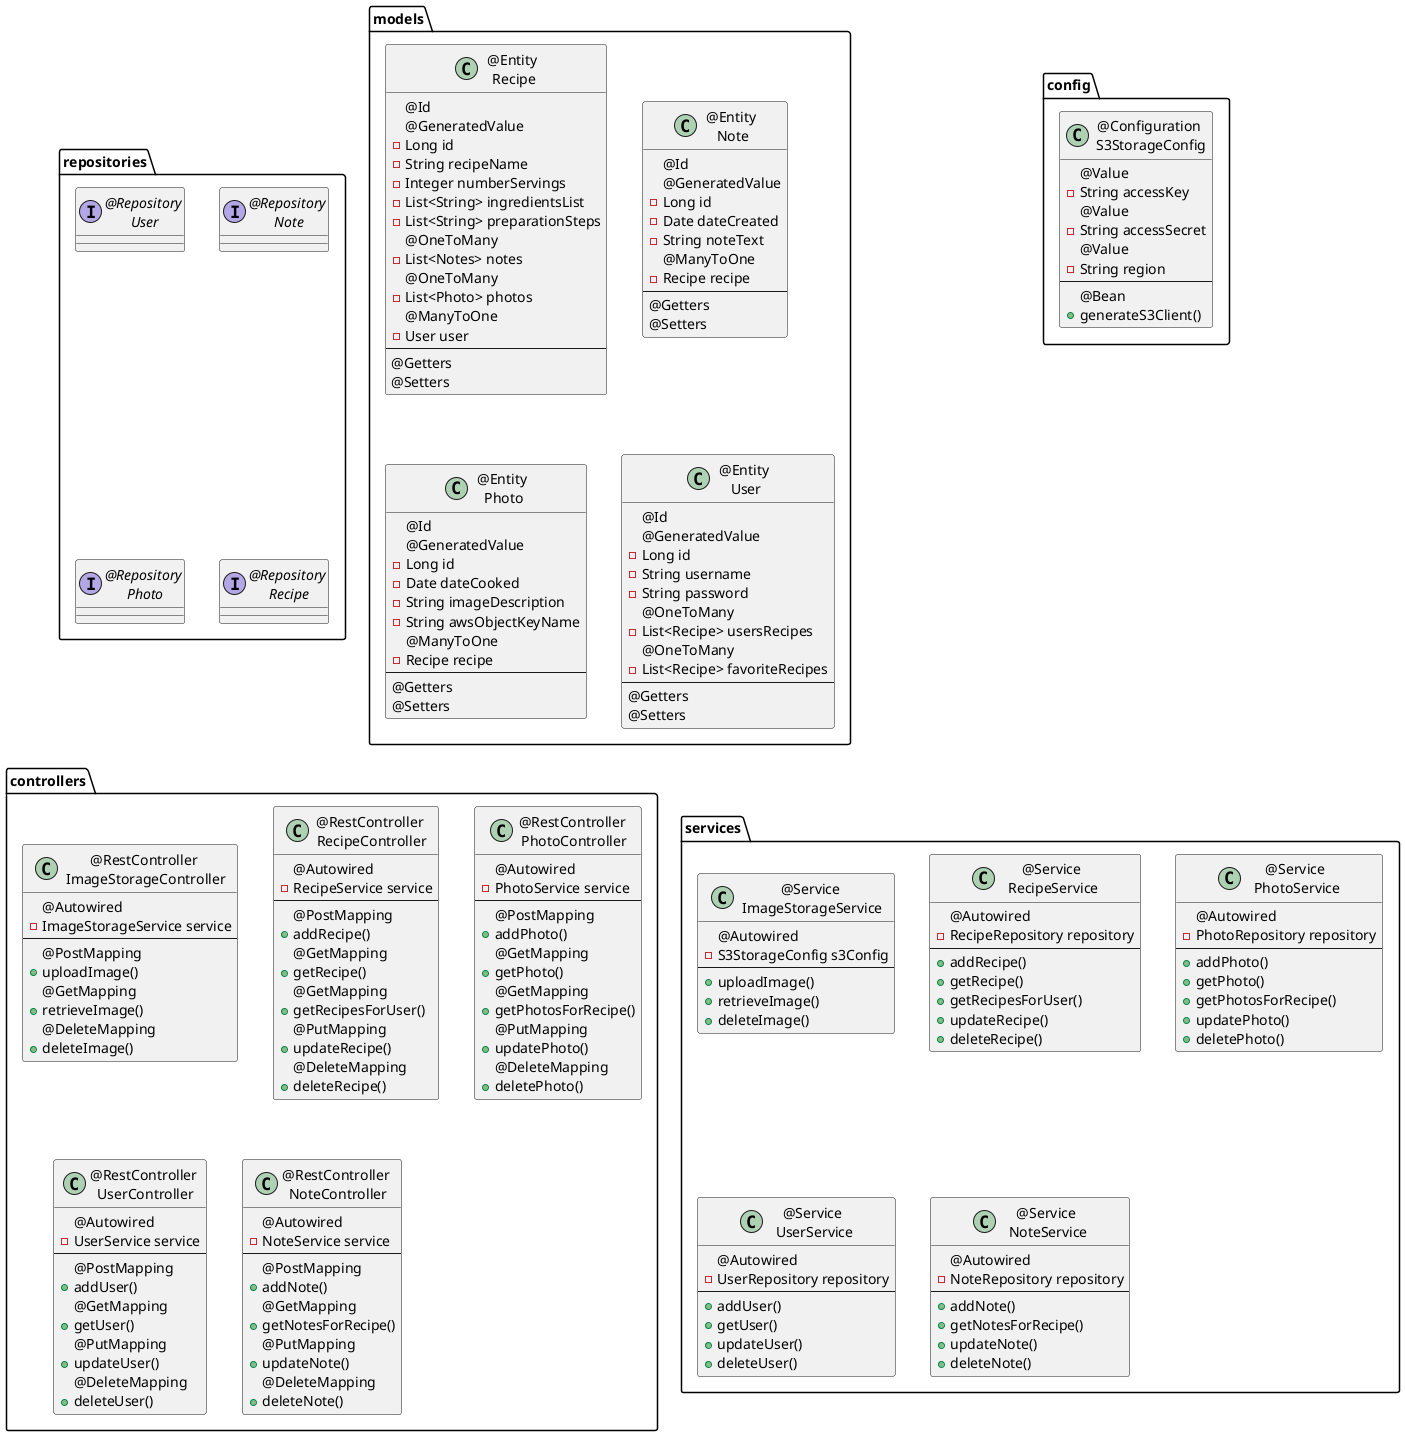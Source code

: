 @startuml
'https://plantuml.com/sequence-diagram


package repositories {
    interface "@Repository\n User"
    interface "@Repository\n Note"
    interface "@Repository\n Photo"
    interface "@Repository\n Recipe"
}

package config {
    class "@Configuration\n S3StorageConfig" {
        @Value
        - String accessKey
        @Value
        - String accessSecret
        @Value
        - String region
        --
        @Bean
        + generateS3Client()
    }
}


package models {
    class "@Entity\n Recipe" {
        @Id
        @GeneratedValue
        - Long id
        - String recipeName
        - Integer numberServings
        - List<String> ingredientsList
        - List<String> preparationSteps
        @OneToMany
        - List<Notes> notes
        @OneToMany
        - List<Photo> photos
        @ManyToOne
        - User user
        --
        @Getters
        @Setters
    }

    class "@Entity\n Note" {
        @Id
        @GeneratedValue
        - Long id
        - Date dateCreated
        - String noteText
        @ManyToOne
        - Recipe recipe
        --
        @Getters
        @Setters
    }

    class "@Entity\n Photo" {
        @Id
        @GeneratedValue
        - Long id
        - Date dateCooked
        - String imageDescription
        - String awsObjectKeyName
        @ManyToOne
        - Recipe recipe
        --
        @Getters
        @Setters
    }


    class "@Entity\n User" {
        @Id
        @GeneratedValue
        - Long id
        - String username
        - String password
        @OneToMany
        - List<Recipe> usersRecipes
        @OneToMany
        - List<Recipe> favoriteRecipes
        --
        @Getters
        @Setters
    }
}

package controllers {
    class "@RestController\n ImageStorageController" {
        @Autowired
        - ImageStorageService service
        --
        @PostMapping
        + uploadImage()
        @GetMapping
        + retrieveImage()
        @DeleteMapping
        + deleteImage()
    }

    class "@RestController\n RecipeController" {
        @Autowired
        - RecipeService service
        --
        @PostMapping
        + addRecipe()
        @GetMapping
        + getRecipe()
        @GetMapping
        + getRecipesForUser()
        @PutMapping
        + updateRecipe()
        @DeleteMapping
        + deleteRecipe()
    }

    class "@RestController\n PhotoController" {
        @Autowired
        - PhotoService service
        --
        @PostMapping
        + addPhoto()
        @GetMapping
        + getPhoto()
        @GetMapping
        + getPhotosForRecipe()
        @PutMapping
        + updatePhoto()
        @DeleteMapping
        + deletePhoto()
    }

    class "@RestController\n UserController" {
        @Autowired
        - UserService service
        --
        @PostMapping
        + addUser()
        @GetMapping
        + getUser()
        @PutMapping
        + updateUser()
        @DeleteMapping
        + deleteUser()
    }

    class "@RestController\n NoteController" {
        @Autowired
        - NoteService service
        --
        @PostMapping
        + addNote()
        @GetMapping
        + getNotesForRecipe()
        @PutMapping
        + updateNote()
        @DeleteMapping
        + deleteNote()
    }
}

package services {
        class "@Service\n ImageStorageService" {
            @Autowired
            - S3StorageConfig s3Config
            --
            + uploadImage()
            + retrieveImage()
            + deleteImage()
        }

        class "@Service\n RecipeService" {
            @Autowired
            - RecipeRepository repository
            --
            + addRecipe()
            + getRecipe()
            + getRecipesForUser()
            + updateRecipe()
            + deleteRecipe()
        }

        class "@Service\n PhotoService" {
            @Autowired
            - PhotoRepository repository
            --
            + addPhoto()
            + getPhoto()
            + getPhotosForRecipe()
            + updatePhoto()
            + deletePhoto()
        }

        class "@Service\n UserService" {
            @Autowired
            - UserRepository repository
            --
            + addUser()
            + getUser()
            + updateUser()
            + deleteUser()
        }

        class "@Service\n NoteService" {
            @Autowired
            - NoteRepository repository
            --
            + addNote()
            + getNotesForRecipe()
            + updateNote()
            + deleteNote()
        }
}



@enduml




